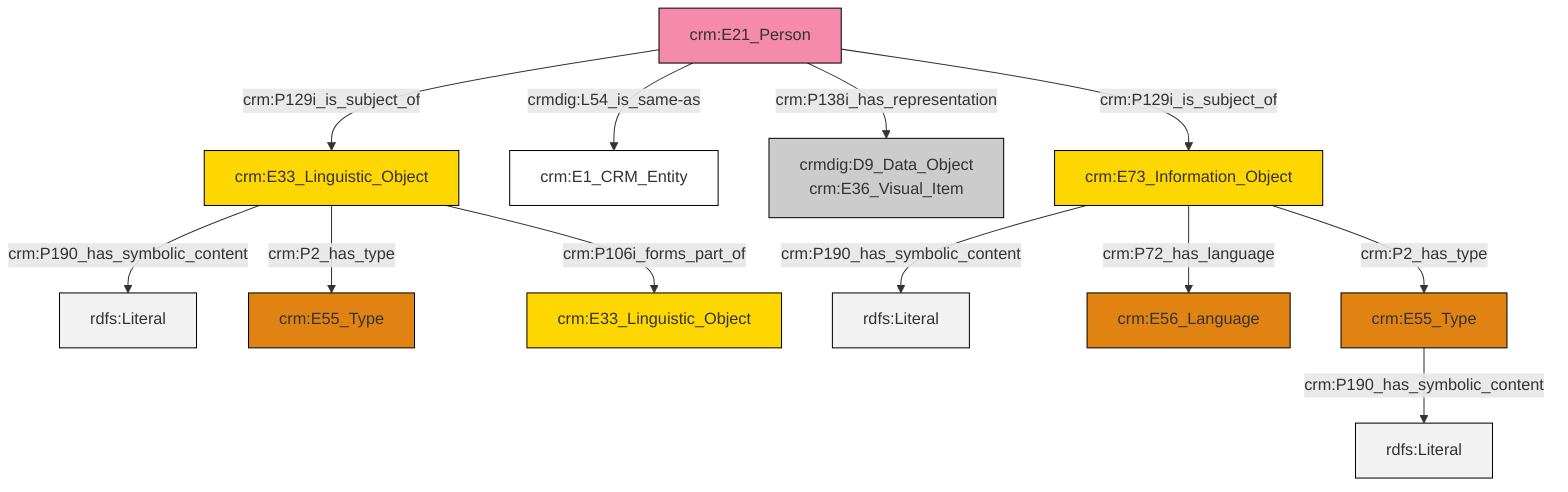 graph TD
classDef Literal fill:#f2f2f2,stroke:#000000;
classDef CRM_Entity fill:#FFFFFF,stroke:#000000;
classDef Temporal_Entity fill:#00C9E6, stroke:#000000;
classDef Type fill:#E18312, stroke:#000000;
classDef Time-Span fill:#2C9C91, stroke:#000000;
classDef Appellation fill:#FFEB7F, stroke:#000000;
classDef Place fill:#008836, stroke:#000000;
classDef Persistent_Item fill:#B266B2, stroke:#000000;
classDef Conceptual_Object fill:#FFD700, stroke:#000000;
classDef Physical_Thing fill:#D2B48C, stroke:#000000;
classDef Actor fill:#f58aad, stroke:#000000;
classDef PC_Classes fill:#4ce600, stroke:#000000;
classDef Multi fill:#cccccc,stroke:#000000;

2["crm:E73_Information_Object"]:::Conceptual_Object -->|crm:P190_has_symbolic_content| 3[rdfs:Literal]:::Literal
4["crm:E21_Person"]:::Actor -->|crm:P129i_is_subject_of| 8["crm:E33_Linguistic_Object"]:::Conceptual_Object
2["crm:E73_Information_Object"]:::Conceptual_Object -->|crm:P72_has_language| 9["crm:E56_Language"]:::Type
2["crm:E73_Information_Object"]:::Conceptual_Object -->|crm:P2_has_type| 12["crm:E55_Type"]:::Type
4["crm:E21_Person"]:::Actor -->|crmdig:L54_is_same-as| 13["crm:E1_CRM_Entity"]:::CRM_Entity
8["crm:E33_Linguistic_Object"]:::Conceptual_Object -->|crm:P190_has_symbolic_content| 18[rdfs:Literal]:::Literal
4["crm:E21_Person"]:::Actor -->|crm:P138i_has_representation| 10["crmdig:D9_Data_Object<br>crm:E36_Visual_Item"]:::Multi
4["crm:E21_Person"]:::Actor -->|crm:P129i_is_subject_of| 2["crm:E73_Information_Object"]:::Conceptual_Object
8["crm:E33_Linguistic_Object"]:::Conceptual_Object -->|crm:P2_has_type| 0["crm:E55_Type"]:::Type
12["crm:E55_Type"]:::Type -->|crm:P190_has_symbolic_content| 21[rdfs:Literal]:::Literal
8["crm:E33_Linguistic_Object"]:::Conceptual_Object -->|crm:P106i_forms_part_of| 6["crm:E33_Linguistic_Object"]:::Conceptual_Object